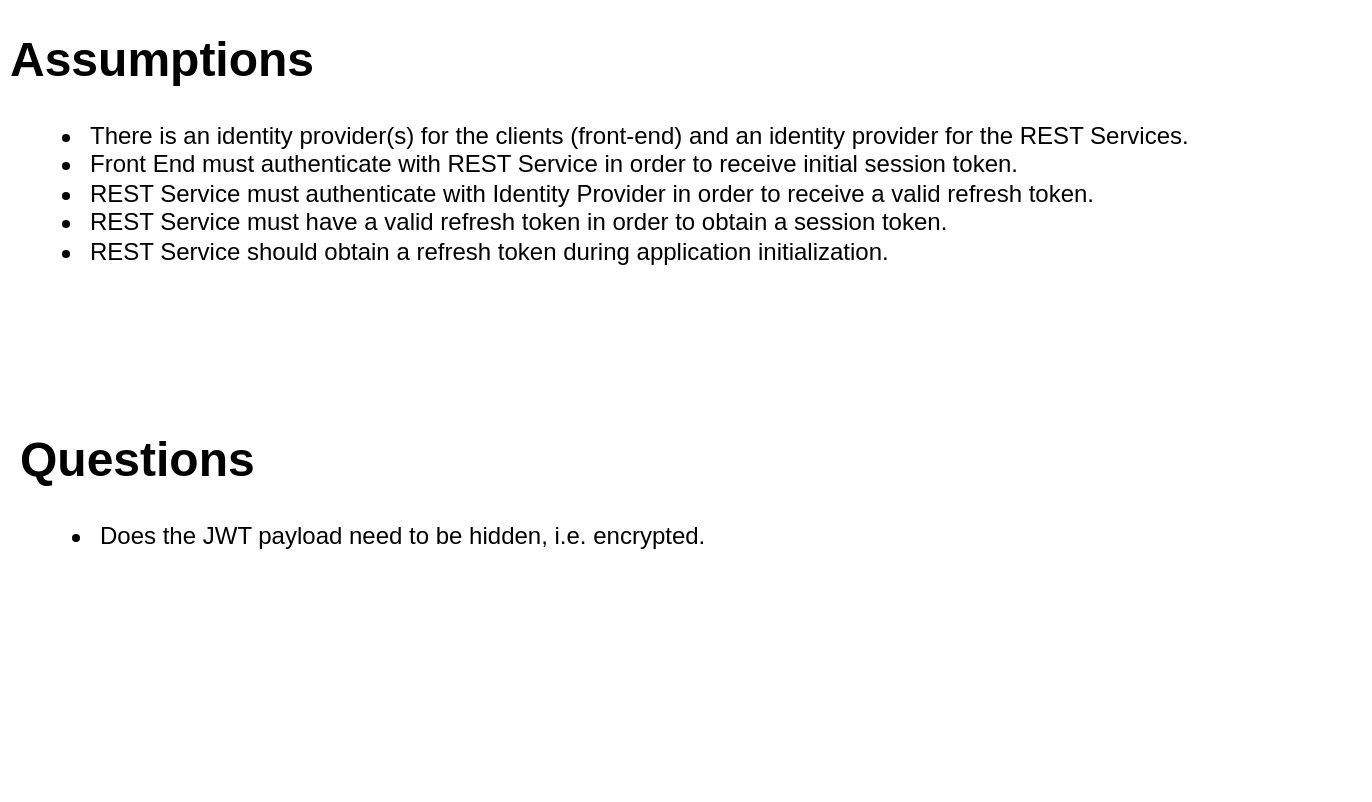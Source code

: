 <mxfile version="12.9.1" type="github" pages="7">
  <diagram id="Tq8mfqG9raLaoOMoVeRM" name="Page-1">
    <mxGraphModel dx="1257" dy="589" grid="1" gridSize="10" guides="1" tooltips="1" connect="1" arrows="1" fold="1" page="1" pageScale="1" pageWidth="850" pageHeight="1100" math="0" shadow="0">
      <root>
        <mxCell id="LMX24DsCuGxOI65b7IrB-0" />
        <mxCell id="LMX24DsCuGxOI65b7IrB-1" parent="LMX24DsCuGxOI65b7IrB-0" />
        <mxCell id="LMX24DsCuGxOI65b7IrB-6" value="&lt;h1&gt;Assumptions&lt;/h1&gt;&lt;div&gt;&lt;ul&gt;&lt;li&gt;There is an identity provider(s) for the clients (front-end) and an identity provider for the REST Services.&lt;/li&gt;&lt;li&gt;Front End must authenticate with REST Service in order to receive initial session token.&lt;/li&gt;&lt;li&gt;REST Service must authenticate with Identity Provider in order to receive a valid refresh token.&lt;/li&gt;&lt;li&gt;REST Service must have a valid refresh token in order to obtain a session token.&lt;/li&gt;&lt;li&gt;REST Service should obtain a refresh token during application initialization.&lt;/li&gt;&lt;/ul&gt;&lt;/div&gt;" style="text;html=1;strokeColor=none;fillColor=none;spacing=5;spacingTop=-20;whiteSpace=wrap;overflow=hidden;rounded=0;" vertex="1" parent="LMX24DsCuGxOI65b7IrB-1">
          <mxGeometry x="80" y="90" width="680" height="190" as="geometry" />
        </mxCell>
        <mxCell id="5WmjWG9pJMHmKz3weGl4-2" value="&lt;h1&gt;Questions&lt;/h1&gt;&lt;div&gt;&lt;ul&gt;&lt;li&gt;Does the JWT payload need to be hidden, i.e. encrypted.&lt;/li&gt;&lt;/ul&gt;&lt;/div&gt;" style="text;html=1;strokeColor=none;fillColor=none;spacing=5;spacingTop=-20;whiteSpace=wrap;overflow=hidden;rounded=0;" vertex="1" parent="LMX24DsCuGxOI65b7IrB-1">
          <mxGeometry x="85" y="290" width="680" height="190" as="geometry" />
        </mxCell>
      </root>
    </mxGraphModel>
  </diagram>
  <diagram id="bHC_hdtBloQYkN8vaMfO" name="Page-2">
    <mxGraphModel dx="1257" dy="589" grid="1" gridSize="10" guides="1" tooltips="1" connect="1" arrows="1" fold="1" page="1" pageScale="1" pageWidth="850" pageHeight="1100" math="0" shadow="0">
      <root>
        <mxCell id="19KVcMTSn0Gf1Bdpy7Tn-0" />
        <mxCell id="19KVcMTSn0Gf1Bdpy7Tn-1" parent="19KVcMTSn0Gf1Bdpy7Tn-0" />
        <mxCell id="_HNoHD4DtGC334iGBO4J-0" value="&lt;ol&gt;&lt;li&gt;Front end makes login request to back end REST service.&lt;/li&gt;&lt;li&gt;REST Service contacts Identity Provider to authenticate front end client.&amp;nbsp; Client authenticates.&lt;/li&gt;&lt;li&gt;REST Service requests a session token from the Token Service. This assumes a valid refresh token is passed in the request.&lt;/li&gt;&lt;li&gt;REST Service returns the session token to the front end in the MTC_Session_Token header.&amp;nbsp;&lt;/li&gt;&lt;/ol&gt;" style="text;strokeColor=none;fillColor=none;html=1;whiteSpace=wrap;verticalAlign=middle;overflow=hidden;" vertex="1" parent="19KVcMTSn0Gf1Bdpy7Tn-1">
          <mxGeometry x="210" y="440" width="660" height="170" as="geometry" />
        </mxCell>
        <mxCell id="_HNoHD4DtGC334iGBO4J-10" value="" style="group" vertex="1" connectable="0" parent="19KVcMTSn0Gf1Bdpy7Tn-1">
          <mxGeometry x="210" y="170" width="570" height="238" as="geometry" />
        </mxCell>
        <mxCell id="19KVcMTSn0Gf1Bdpy7Tn-2" value="Front End" style="rounded=1;whiteSpace=wrap;html=1;" vertex="1" parent="_HNoHD4DtGC334iGBO4J-10">
          <mxGeometry width="120" height="60" as="geometry" />
        </mxCell>
        <mxCell id="19KVcMTSn0Gf1Bdpy7Tn-3" value="REST Service" style="rounded=1;whiteSpace=wrap;html=1;" vertex="1" parent="_HNoHD4DtGC334iGBO4J-10">
          <mxGeometry x="235" width="120" height="60" as="geometry" />
        </mxCell>
        <mxCell id="19KVcMTSn0Gf1Bdpy7Tn-4" value="Token Service" style="rounded=1;whiteSpace=wrap;html=1;" vertex="1" parent="_HNoHD4DtGC334iGBO4J-10">
          <mxGeometry x="235" y="178" width="120" height="60" as="geometry" />
        </mxCell>
        <mxCell id="19KVcMTSn0Gf1Bdpy7Tn-5" value="" style="endArrow=classic;html=1;entryX=0;entryY=0.383;entryDx=0;entryDy=0;entryPerimeter=0;exitX=1.008;exitY=0.367;exitDx=0;exitDy=0;exitPerimeter=0;" edge="1" source="19KVcMTSn0Gf1Bdpy7Tn-2" target="19KVcMTSn0Gf1Bdpy7Tn-3" parent="_HNoHD4DtGC334iGBO4J-10">
          <mxGeometry width="50" height="50" relative="1" as="geometry">
            <mxPoint x="270" y="190" as="sourcePoint" />
            <mxPoint x="320" y="140" as="targetPoint" />
            <Array as="points" />
          </mxGeometry>
        </mxCell>
        <mxCell id="19KVcMTSn0Gf1Bdpy7Tn-6" value="1" style="text;html=1;strokeColor=none;fillColor=none;align=center;verticalAlign=middle;whiteSpace=wrap;rounded=0;" vertex="1" parent="_HNoHD4DtGC334iGBO4J-10">
          <mxGeometry x="125" y="3" width="40" height="20" as="geometry" />
        </mxCell>
        <mxCell id="19KVcMTSn0Gf1Bdpy7Tn-7" value="" style="endArrow=classic;html=1;entryX=1;entryY=0.75;entryDx=0;entryDy=0;exitX=0;exitY=0.75;exitDx=0;exitDy=0;" edge="1" source="19KVcMTSn0Gf1Bdpy7Tn-3" target="19KVcMTSn0Gf1Bdpy7Tn-2" parent="_HNoHD4DtGC334iGBO4J-10">
          <mxGeometry width="50" height="50" relative="1" as="geometry">
            <mxPoint x="250" y="230" as="sourcePoint" />
            <mxPoint x="300" y="180" as="targetPoint" />
          </mxGeometry>
        </mxCell>
        <mxCell id="19KVcMTSn0Gf1Bdpy7Tn-8" value="4" style="text;html=1;strokeColor=none;fillColor=none;align=center;verticalAlign=middle;whiteSpace=wrap;rounded=0;" vertex="1" parent="_HNoHD4DtGC334iGBO4J-10">
          <mxGeometry x="190" y="23" width="40" height="20" as="geometry" />
        </mxCell>
        <mxCell id="19KVcMTSn0Gf1Bdpy7Tn-12" value="" style="group" vertex="1" connectable="0" parent="_HNoHD4DtGC334iGBO4J-10">
          <mxGeometry x="290" y="60" height="118" as="geometry" />
        </mxCell>
        <mxCell id="19KVcMTSn0Gf1Bdpy7Tn-13" value="" style="endArrow=classic;startArrow=classic;html=1;entryX=0.25;entryY=1;entryDx=0;entryDy=0;exitX=0.25;exitY=0;exitDx=0;exitDy=0;" edge="1" parent="19KVcMTSn0Gf1Bdpy7Tn-12">
          <mxGeometry width="50" height="50" relative="1" as="geometry">
            <mxPoint y="118" as="sourcePoint" />
            <mxPoint as="targetPoint" />
          </mxGeometry>
        </mxCell>
        <mxCell id="19KVcMTSn0Gf1Bdpy7Tn-14" value="" style="group" vertex="1" connectable="0" parent="_HNoHD4DtGC334iGBO4J-10">
          <mxGeometry x="258" y="100" width="40" height="20" as="geometry" />
        </mxCell>
        <mxCell id="19KVcMTSn0Gf1Bdpy7Tn-15" value="" style="group" vertex="1" connectable="0" parent="19KVcMTSn0Gf1Bdpy7Tn-14">
          <mxGeometry width="40" height="20" as="geometry" />
        </mxCell>
        <mxCell id="19KVcMTSn0Gf1Bdpy7Tn-16" value="3" style="text;html=1;strokeColor=none;fillColor=none;align=center;verticalAlign=middle;whiteSpace=wrap;rounded=0;" vertex="1" parent="19KVcMTSn0Gf1Bdpy7Tn-15">
          <mxGeometry width="40" height="20" as="geometry" />
        </mxCell>
        <mxCell id="19KVcMTSn0Gf1Bdpy7Tn-22" value="" style="group" vertex="1" connectable="0" parent="_HNoHD4DtGC334iGBO4J-10">
          <mxGeometry x="315" y="100" width="40" height="20" as="geometry" />
        </mxCell>
        <mxCell id="_HNoHD4DtGC334iGBO4J-1" value="Identity Provider" style="rounded=1;whiteSpace=wrap;html=1;" vertex="1" parent="_HNoHD4DtGC334iGBO4J-10">
          <mxGeometry x="450" width="120" height="60" as="geometry" />
        </mxCell>
        <mxCell id="_HNoHD4DtGC334iGBO4J-5" value="" style="endArrow=classic;startArrow=classic;html=1;entryX=0;entryY=0.5;entryDx=0;entryDy=0;exitX=1;exitY=0.5;exitDx=0;exitDy=0;" edge="1" parent="_HNoHD4DtGC334iGBO4J-10" source="19KVcMTSn0Gf1Bdpy7Tn-3" target="_HNoHD4DtGC334iGBO4J-1">
          <mxGeometry width="50" height="50" relative="1" as="geometry">
            <mxPoint x="160" y="260" as="sourcePoint" />
            <mxPoint x="210" y="210" as="targetPoint" />
          </mxGeometry>
        </mxCell>
        <mxCell id="_HNoHD4DtGC334iGBO4J-6" value="" style="group" vertex="1" connectable="0" parent="_HNoHD4DtGC334iGBO4J-10">
          <mxGeometry x="390" y="10" width="40" height="20" as="geometry" />
        </mxCell>
        <mxCell id="_HNoHD4DtGC334iGBO4J-7" value="" style="group" vertex="1" connectable="0" parent="_HNoHD4DtGC334iGBO4J-6">
          <mxGeometry width="40" height="20" as="geometry" />
        </mxCell>
        <mxCell id="_HNoHD4DtGC334iGBO4J-8" value="2" style="text;html=1;strokeColor=none;fillColor=none;align=center;verticalAlign=middle;whiteSpace=wrap;rounded=0;" vertex="1" parent="_HNoHD4DtGC334iGBO4J-7">
          <mxGeometry width="40" height="20" as="geometry" />
        </mxCell>
        <mxCell id="_HNoHD4DtGC334iGBO4J-11" value="&lt;h1&gt;Client Login&lt;/h1&gt;&lt;div&gt;Front end authenticates with REST Server and receives a valid session token.&lt;/div&gt;" style="text;html=1;strokeColor=none;fillColor=none;spacing=5;spacingTop=-20;whiteSpace=wrap;overflow=hidden;rounded=0;" vertex="1" parent="19KVcMTSn0Gf1Bdpy7Tn-1">
          <mxGeometry x="235" y="30" width="765" height="120" as="geometry" />
        </mxCell>
      </root>
    </mxGraphModel>
  </diagram>
  <diagram id="hX7Z7pDQ25rXav-R4XPw" name="Page-3">
    <mxGraphModel dx="1257" dy="589" grid="0" gridSize="10" guides="1" tooltips="1" connect="1" arrows="1" fold="1" page="1" pageScale="1" pageWidth="850" pageHeight="1100" math="0" shadow="0">
      <root>
        <mxCell id="xK-pxaZpcaNck5TdSnGK-0" />
        <mxCell id="xK-pxaZpcaNck5TdSnGK-1" parent="xK-pxaZpcaNck5TdSnGK-0" />
        <mxCell id="LA6kgUto4zAFvb-2sKms-5" value="&lt;ol&gt;&lt;li&gt;Front end makes request to back end REST service.passing session token in MTC_Session_Token header.&lt;/li&gt;&lt;li&gt;REST service calls Token Service to validate the session token. Token is valid.&lt;/li&gt;&lt;li&gt;REST service performs original request from front end and returns the response along with the session token in the MTC_Session_Token header.&amp;nbsp;&lt;/li&gt;&lt;/ol&gt;" style="text;strokeColor=none;fillColor=none;html=1;whiteSpace=wrap;verticalAlign=middle;overflow=hidden;" vertex="1" parent="xK-pxaZpcaNck5TdSnGK-1">
          <mxGeometry x="102" y="474" width="660" height="221" as="geometry" />
        </mxCell>
        <mxCell id="uzxHXH-I0zbjbkn-Rh6W-1" value="&lt;h1&gt;Happy Path&lt;/h1&gt;&lt;div&gt;Front End makes request with valid session token.&lt;/div&gt;" style="text;html=1;strokeColor=none;fillColor=none;spacing=5;spacingTop=-20;whiteSpace=wrap;overflow=hidden;rounded=0;" vertex="1" parent="xK-pxaZpcaNck5TdSnGK-1">
          <mxGeometry x="52" y="31" width="668" height="120" as="geometry" />
        </mxCell>
        <mxCell id="0Kvgui8aSlXz5B35OlJi-0" value="" style="group" vertex="1" connectable="0" parent="xK-pxaZpcaNck5TdSnGK-1">
          <mxGeometry x="208" y="187" width="355" height="238" as="geometry" />
        </mxCell>
        <mxCell id="LA6kgUto4zAFvb-2sKms-0" value="Front End" style="rounded=1;whiteSpace=wrap;html=1;" vertex="1" parent="0Kvgui8aSlXz5B35OlJi-0">
          <mxGeometry width="120" height="60" as="geometry" />
        </mxCell>
        <mxCell id="LA6kgUto4zAFvb-2sKms-1" value="REST Service" style="rounded=1;whiteSpace=wrap;html=1;" vertex="1" parent="0Kvgui8aSlXz5B35OlJi-0">
          <mxGeometry x="235" width="120" height="60" as="geometry" />
        </mxCell>
        <mxCell id="LA6kgUto4zAFvb-2sKms-2" value="Token Service" style="rounded=1;whiteSpace=wrap;html=1;" vertex="1" parent="0Kvgui8aSlXz5B35OlJi-0">
          <mxGeometry x="235" y="178" width="120" height="60" as="geometry" />
        </mxCell>
        <mxCell id="LA6kgUto4zAFvb-2sKms-4" value="" style="endArrow=classic;html=1;entryX=0;entryY=0.383;entryDx=0;entryDy=0;entryPerimeter=0;exitX=1.008;exitY=0.367;exitDx=0;exitDy=0;exitPerimeter=0;" edge="1" source="LA6kgUto4zAFvb-2sKms-0" target="LA6kgUto4zAFvb-2sKms-1" parent="0Kvgui8aSlXz5B35OlJi-0">
          <mxGeometry width="50" height="50" relative="1" as="geometry">
            <mxPoint x="270" y="190" as="sourcePoint" />
            <mxPoint x="320" y="140" as="targetPoint" />
            <Array as="points" />
          </mxGeometry>
        </mxCell>
        <mxCell id="LA6kgUto4zAFvb-2sKms-6" value="1" style="text;html=1;strokeColor=none;fillColor=none;align=center;verticalAlign=middle;whiteSpace=wrap;rounded=0;" vertex="1" parent="0Kvgui8aSlXz5B35OlJi-0">
          <mxGeometry x="125" width="40" height="20" as="geometry" />
        </mxCell>
        <mxCell id="LA6kgUto4zAFvb-2sKms-25" value="" style="endArrow=classic;html=1;entryX=1;entryY=0.75;entryDx=0;entryDy=0;exitX=0;exitY=0.75;exitDx=0;exitDy=0;" edge="1" source="LA6kgUto4zAFvb-2sKms-1" target="LA6kgUto4zAFvb-2sKms-0" parent="0Kvgui8aSlXz5B35OlJi-0">
          <mxGeometry width="50" height="50" relative="1" as="geometry">
            <mxPoint x="250" y="230" as="sourcePoint" />
            <mxPoint x="300" y="180" as="targetPoint" />
          </mxGeometry>
        </mxCell>
        <mxCell id="LA6kgUto4zAFvb-2sKms-27" value="3" style="text;html=1;strokeColor=none;fillColor=none;align=center;verticalAlign=middle;whiteSpace=wrap;rounded=0;" vertex="1" parent="0Kvgui8aSlXz5B35OlJi-0">
          <mxGeometry x="192" y="44" width="40" height="20" as="geometry" />
        </mxCell>
        <mxCell id="LA6kgUto4zAFvb-2sKms-32" value="" style="group" vertex="1" connectable="0" parent="0Kvgui8aSlXz5B35OlJi-0">
          <mxGeometry x="263" y="109" width="40" height="20" as="geometry" />
        </mxCell>
        <mxCell id="LA6kgUto4zAFvb-2sKms-29" value="2" style="text;html=1;strokeColor=none;fillColor=none;align=center;verticalAlign=middle;whiteSpace=wrap;rounded=0;" vertex="1" parent="LA6kgUto4zAFvb-2sKms-32">
          <mxGeometry width="40" height="20" as="geometry" />
        </mxCell>
        <mxCell id="LA6kgUto4zAFvb-2sKms-20" value="" style="endArrow=classic;startArrow=classic;html=1;exitX=0.5;exitY=0;exitDx=0;exitDy=0;entryX=0.5;entryY=1;entryDx=0;entryDy=0;" edge="1" source="LA6kgUto4zAFvb-2sKms-2" target="LA6kgUto4zAFvb-2sKms-1" parent="0Kvgui8aSlXz5B35OlJi-0">
          <mxGeometry width="50" height="50" relative="1" as="geometry">
            <mxPoint x="504" y="379" as="sourcePoint" />
            <mxPoint x="554" y="329" as="targetPoint" />
          </mxGeometry>
        </mxCell>
      </root>
    </mxGraphModel>
  </diagram>
  <diagram id="O4rin7bdK9JEY1wDee-Q" name="Page-4">
    <mxGraphModel dx="1257" dy="589" grid="1" gridSize="10" guides="1" tooltips="1" connect="1" arrows="1" fold="1" page="1" pageScale="1" pageWidth="850" pageHeight="1100" math="0" shadow="0">
      <root>
        <mxCell id="iUE7A_emLuaThljLKdso-0" />
        <mxCell id="iUE7A_emLuaThljLKdso-1" parent="iUE7A_emLuaThljLKdso-0" />
        <mxCell id="hcPdFpy7kEEmo6dS2rD3-0" value="&lt;ol&gt;&lt;li&gt;REST Service makes request to Token Service to obtain a refresh token passing credentials.&lt;/li&gt;&lt;li&gt;Token Service contacts Identity Provider to establish the authenticity of the REST Service.&lt;/li&gt;&lt;li&gt;REST Service authenticates successfully and a refresh token is created and returned to the REST Service.&lt;/li&gt;&lt;/ol&gt;" style="text;strokeColor=none;fillColor=none;html=1;whiteSpace=wrap;verticalAlign=middle;overflow=hidden;" vertex="1" parent="iUE7A_emLuaThljLKdso-1">
          <mxGeometry x="95" y="490" width="660" height="200" as="geometry" />
        </mxCell>
        <mxCell id="Xb91MnzKyJjMcmMXPlFd-11" value="&lt;h1&gt;Refresh Token&lt;/h1&gt;&lt;div&gt;REST Service obtains valid refresh token&lt;/div&gt;" style="text;html=1;strokeColor=none;fillColor=none;spacing=5;spacingTop=-20;whiteSpace=wrap;overflow=hidden;rounded=0;" vertex="1" parent="iUE7A_emLuaThljLKdso-1">
          <mxGeometry x="230" y="30" width="490" height="120" as="geometry" />
        </mxCell>
        <mxCell id="GyndqOYGPeDUBfYIRtxH-35" value="" style="group" vertex="1" connectable="0" parent="iUE7A_emLuaThljLKdso-1">
          <mxGeometry x="210" y="170" width="410" height="260" as="geometry" />
        </mxCell>
        <mxCell id="GyndqOYGPeDUBfYIRtxH-2" value="REST Service" style="rounded=1;whiteSpace=wrap;html=1;" vertex="1" parent="GyndqOYGPeDUBfYIRtxH-35">
          <mxGeometry x="15" width="120" height="60" as="geometry" />
        </mxCell>
        <mxCell id="GyndqOYGPeDUBfYIRtxH-3" value="Token Service" style="rounded=1;whiteSpace=wrap;html=1;" vertex="1" parent="GyndqOYGPeDUBfYIRtxH-35">
          <mxGeometry x="15" y="200" width="120" height="60" as="geometry" />
        </mxCell>
        <mxCell id="GyndqOYGPeDUBfYIRtxH-4" value="Identity Provider" style="rounded=1;whiteSpace=wrap;html=1;" vertex="1" parent="GyndqOYGPeDUBfYIRtxH-35">
          <mxGeometry x="290" y="200" width="120" height="60" as="geometry" />
        </mxCell>
        <mxCell id="GyndqOYGPeDUBfYIRtxH-11" value="" style="group" vertex="1" connectable="0" parent="GyndqOYGPeDUBfYIRtxH-35">
          <mxGeometry x="220" y="210" width="40" height="20" as="geometry" />
        </mxCell>
        <mxCell id="GyndqOYGPeDUBfYIRtxH-12" value="2" style="text;html=1;strokeColor=none;fillColor=none;align=center;verticalAlign=middle;whiteSpace=wrap;rounded=0;" vertex="1" parent="GyndqOYGPeDUBfYIRtxH-11">
          <mxGeometry width="40" height="20" as="geometry" />
        </mxCell>
        <mxCell id="GyndqOYGPeDUBfYIRtxH-15" value="" style="group" vertex="1" connectable="0" parent="GyndqOYGPeDUBfYIRtxH-35">
          <mxGeometry x="149" y="150" width="41" height="50" as="geometry" />
        </mxCell>
        <mxCell id="GyndqOYGPeDUBfYIRtxH-19" value="" style="endArrow=classic;startArrow=classic;html=1;entryX=0;entryY=0.5;entryDx=0;entryDy=0;exitX=1;exitY=0.5;exitDx=0;exitDy=0;" edge="1" parent="GyndqOYGPeDUBfYIRtxH-35" source="GyndqOYGPeDUBfYIRtxH-3" target="GyndqOYGPeDUBfYIRtxH-4">
          <mxGeometry width="50" height="50" relative="1" as="geometry">
            <mxPoint x="90" y="270" as="sourcePoint" />
            <mxPoint x="140" y="220" as="targetPoint" />
          </mxGeometry>
        </mxCell>
        <mxCell id="GyndqOYGPeDUBfYIRtxH-28" value="" style="endArrow=classic;html=1;exitX=0.25;exitY=1;exitDx=0;exitDy=0;entryX=0.25;entryY=0;entryDx=0;entryDy=0;" edge="1" parent="GyndqOYGPeDUBfYIRtxH-35" source="GyndqOYGPeDUBfYIRtxH-2" target="GyndqOYGPeDUBfYIRtxH-3">
          <mxGeometry width="50" height="50" relative="1" as="geometry">
            <mxPoint x="110" y="260" as="sourcePoint" />
            <mxPoint x="160" y="210" as="targetPoint" />
          </mxGeometry>
        </mxCell>
        <mxCell id="GyndqOYGPeDUBfYIRtxH-29" value="" style="endArrow=classic;html=1;entryX=0.75;entryY=1;entryDx=0;entryDy=0;exitX=0.75;exitY=0;exitDx=0;exitDy=0;" edge="1" parent="GyndqOYGPeDUBfYIRtxH-35" source="GyndqOYGPeDUBfYIRtxH-3" target="GyndqOYGPeDUBfYIRtxH-2">
          <mxGeometry width="50" height="50" relative="1" as="geometry">
            <mxPoint x="105" y="190" as="sourcePoint" />
            <mxPoint x="160" y="210" as="targetPoint" />
          </mxGeometry>
        </mxCell>
        <mxCell id="GyndqOYGPeDUBfYIRtxH-30" value="" style="group" vertex="1" connectable="0" parent="GyndqOYGPeDUBfYIRtxH-35">
          <mxGeometry y="70" width="40" height="20" as="geometry" />
        </mxCell>
        <mxCell id="GyndqOYGPeDUBfYIRtxH-31" value="1" style="text;html=1;strokeColor=none;fillColor=none;align=center;verticalAlign=middle;whiteSpace=wrap;rounded=0;" vertex="1" parent="GyndqOYGPeDUBfYIRtxH-30">
          <mxGeometry x="15" width="40" height="20" as="geometry" />
        </mxCell>
        <mxCell id="GyndqOYGPeDUBfYIRtxH-32" value="" style="group" vertex="1" connectable="0" parent="GyndqOYGPeDUBfYIRtxH-35">
          <mxGeometry x="70" y="170" width="40" height="20" as="geometry" />
        </mxCell>
        <mxCell id="GyndqOYGPeDUBfYIRtxH-33" value="3" style="text;html=1;strokeColor=none;fillColor=none;align=center;verticalAlign=middle;whiteSpace=wrap;rounded=0;" vertex="1" parent="GyndqOYGPeDUBfYIRtxH-32">
          <mxGeometry width="40" height="20" as="geometry" />
        </mxCell>
      </root>
    </mxGraphModel>
  </diagram>
  <diagram id="WyOUQ7qlhdTHr7g6AVTs" name="Page-5">
    <mxGraphModel dx="1257" dy="589" grid="1" gridSize="10" guides="1" tooltips="1" connect="1" arrows="1" fold="1" page="1" pageScale="1" pageWidth="850" pageHeight="1100" math="0" shadow="0">
      <root>
        <mxCell id="wpdsV5_guRFGMpg4yvnv-0" />
        <mxCell id="wpdsV5_guRFGMpg4yvnv-1" parent="wpdsV5_guRFGMpg4yvnv-0" />
        <mxCell id="gKL78CxTFTfL4P0MDjZY-0" value="&lt;h1&gt;Session Token&lt;/h1&gt;&lt;div&gt;REST Service obtains valid session token on the client&#39;s behalf&lt;/div&gt;" style="text;html=1;strokeColor=none;fillColor=none;spacing=5;spacingTop=-20;whiteSpace=wrap;overflow=hidden;rounded=0;" vertex="1" parent="wpdsV5_guRFGMpg4yvnv-1">
          <mxGeometry x="185" y="40" width="490" height="120" as="geometry" />
        </mxCell>
        <mxCell id="gKL78CxTFTfL4P0MDjZY-15" value="&lt;ol&gt;&lt;li&gt;REST Service makes request to Token Service to obtain a session token. A valid refresh token must be passed in a header.&lt;/li&gt;&lt;li&gt;Token Service validates the refresh token and a session token is created and returned to the REST Service.&lt;/li&gt;&lt;/ol&gt;" style="text;strokeColor=none;fillColor=none;html=1;whiteSpace=wrap;verticalAlign=middle;overflow=hidden;" vertex="1" parent="wpdsV5_guRFGMpg4yvnv-1">
          <mxGeometry x="50" y="500" width="660" height="200" as="geometry" />
        </mxCell>
        <mxCell id="gKL78CxTFTfL4P0MDjZY-17" value="" style="group" vertex="1" connectable="0" parent="wpdsV5_guRFGMpg4yvnv-1">
          <mxGeometry x="280" y="180" width="190" height="260" as="geometry" />
        </mxCell>
        <mxCell id="gKL78CxTFTfL4P0MDjZY-16" value="" style="group" vertex="1" connectable="0" parent="gKL78CxTFTfL4P0MDjZY-17">
          <mxGeometry width="190" height="260" as="geometry" />
        </mxCell>
        <mxCell id="gKL78CxTFTfL4P0MDjZY-7" value="" style="group" vertex="1" connectable="0" parent="gKL78CxTFTfL4P0MDjZY-16">
          <mxGeometry x="149" y="150" width="41" height="50" as="geometry" />
        </mxCell>
        <mxCell id="gKL78CxTFTfL4P0MDjZY-20" value="" style="group" vertex="1" connectable="0" parent="gKL78CxTFTfL4P0MDjZY-16">
          <mxGeometry width="135" height="260" as="geometry" />
        </mxCell>
        <mxCell id="gKL78CxTFTfL4P0MDjZY-2" value="REST Service" style="rounded=1;whiteSpace=wrap;html=1;" vertex="1" parent="gKL78CxTFTfL4P0MDjZY-20">
          <mxGeometry x="15" width="120" height="60" as="geometry" />
        </mxCell>
        <mxCell id="gKL78CxTFTfL4P0MDjZY-3" value="Token Service" style="rounded=1;whiteSpace=wrap;html=1;" vertex="1" parent="gKL78CxTFTfL4P0MDjZY-20">
          <mxGeometry x="15" y="200" width="120" height="60" as="geometry" />
        </mxCell>
        <mxCell id="gKL78CxTFTfL4P0MDjZY-9" value="" style="endArrow=classic;html=1;exitX=0.25;exitY=1;exitDx=0;exitDy=0;entryX=0.25;entryY=0;entryDx=0;entryDy=0;" edge="1" parent="gKL78CxTFTfL4P0MDjZY-20" source="gKL78CxTFTfL4P0MDjZY-2" target="gKL78CxTFTfL4P0MDjZY-3">
          <mxGeometry width="50" height="50" relative="1" as="geometry">
            <mxPoint x="110" y="260" as="sourcePoint" />
            <mxPoint x="160" y="210" as="targetPoint" />
          </mxGeometry>
        </mxCell>
        <mxCell id="gKL78CxTFTfL4P0MDjZY-10" value="" style="endArrow=classic;html=1;entryX=0.75;entryY=1;entryDx=0;entryDy=0;exitX=0.75;exitY=0;exitDx=0;exitDy=0;" edge="1" parent="gKL78CxTFTfL4P0MDjZY-20" source="gKL78CxTFTfL4P0MDjZY-3" target="gKL78CxTFTfL4P0MDjZY-2">
          <mxGeometry width="50" height="50" relative="1" as="geometry">
            <mxPoint x="105" y="190" as="sourcePoint" />
            <mxPoint x="160" y="210" as="targetPoint" />
          </mxGeometry>
        </mxCell>
        <mxCell id="gKL78CxTFTfL4P0MDjZY-11" value="" style="group" vertex="1" connectable="0" parent="gKL78CxTFTfL4P0MDjZY-20">
          <mxGeometry y="70" width="40" height="20" as="geometry" />
        </mxCell>
        <mxCell id="gKL78CxTFTfL4P0MDjZY-12" value="1" style="text;html=1;strokeColor=none;fillColor=none;align=center;verticalAlign=middle;whiteSpace=wrap;rounded=0;" vertex="1" parent="gKL78CxTFTfL4P0MDjZY-11">
          <mxGeometry x="15" width="40" height="20" as="geometry" />
        </mxCell>
        <mxCell id="gKL78CxTFTfL4P0MDjZY-18" value="2" style="text;html=1;strokeColor=none;fillColor=none;align=center;verticalAlign=middle;whiteSpace=wrap;rounded=0;" vertex="1" parent="gKL78CxTFTfL4P0MDjZY-20">
          <mxGeometry x="75" y="165" width="40" height="20" as="geometry" />
        </mxCell>
      </root>
    </mxGraphModel>
  </diagram>
  <diagram id="a1t-vFGj26-b9mch09gw" name="Page-6">
    <mxGraphModel dx="1257" dy="589" grid="1" gridSize="10" guides="1" tooltips="1" connect="1" arrows="1" fold="1" page="1" pageScale="1" pageWidth="850" pageHeight="1100" math="0" shadow="0">
      <root>
        <mxCell id="q4DHuXecFfXwJoX9y9qo-0" />
        <mxCell id="q4DHuXecFfXwJoX9y9qo-1" parent="q4DHuXecFfXwJoX9y9qo-0" />
        <mxCell id="q4DHuXecFfXwJoX9y9qo-2" value="&lt;ol&gt;&lt;li&gt;Front end makes request to back end REST service passing session token in MTC_Session_Token header.&lt;/li&gt;&lt;li&gt;REST Service makes call to Token Service to validate the session token. The token has expired.&lt;/li&gt;&lt;li&gt;REST Service makes request to Token Service to obtain a new session token. A valid refresh token is passed the request.&lt;/li&gt;&lt;li&gt;REST service performs original request from front end and returns the response along with the new session token in the MTC_Session_Token header.&amp;nbsp;&lt;/li&gt;&lt;/ol&gt;" style="text;strokeColor=none;fillColor=none;html=1;whiteSpace=wrap;verticalAlign=middle;overflow=hidden;" vertex="1" parent="q4DHuXecFfXwJoX9y9qo-1">
          <mxGeometry x="218" y="506" width="660" height="170" as="geometry" />
        </mxCell>
        <mxCell id="q4DHuXecFfXwJoX9y9qo-3" value="&lt;h1&gt;Expired Session Token&lt;/h1&gt;&lt;div&gt;Front end makes request with an expired session token.&amp;nbsp;&lt;/div&gt;" style="text;html=1;strokeColor=none;fillColor=none;spacing=5;spacingTop=-20;whiteSpace=wrap;overflow=hidden;rounded=0;" vertex="1" parent="q4DHuXecFfXwJoX9y9qo-1">
          <mxGeometry x="200" y="30" width="428" height="120" as="geometry" />
        </mxCell>
        <mxCell id="bQLh43tq0nr8Qm_e457J-3" value="" style="group" vertex="1" connectable="0" parent="q4DHuXecFfXwJoX9y9qo-1">
          <mxGeometry x="270" y="219" width="355" height="238" as="geometry" />
        </mxCell>
        <mxCell id="q4DHuXecFfXwJoX9y9qo-6" value="Front End" style="rounded=1;whiteSpace=wrap;html=1;" vertex="1" parent="bQLh43tq0nr8Qm_e457J-3">
          <mxGeometry width="120" height="60" as="geometry" />
        </mxCell>
        <mxCell id="q4DHuXecFfXwJoX9y9qo-7" value="REST Service" style="rounded=1;whiteSpace=wrap;html=1;" vertex="1" parent="bQLh43tq0nr8Qm_e457J-3">
          <mxGeometry x="235" width="120" height="60" as="geometry" />
        </mxCell>
        <mxCell id="q4DHuXecFfXwJoX9y9qo-8" value="Token Service" style="rounded=1;whiteSpace=wrap;html=1;" vertex="1" parent="bQLh43tq0nr8Qm_e457J-3">
          <mxGeometry x="235" y="178" width="120" height="60" as="geometry" />
        </mxCell>
        <mxCell id="q4DHuXecFfXwJoX9y9qo-9" value="" style="endArrow=classic;html=1;exitX=1.008;exitY=0.367;exitDx=0;exitDy=0;exitPerimeter=0;" edge="1" parent="bQLh43tq0nr8Qm_e457J-3" source="q4DHuXecFfXwJoX9y9qo-6">
          <mxGeometry width="50" height="50" relative="1" as="geometry">
            <mxPoint x="270" y="190" as="sourcePoint" />
            <mxPoint x="235" y="21" as="targetPoint" />
            <Array as="points" />
          </mxGeometry>
        </mxCell>
        <mxCell id="q4DHuXecFfXwJoX9y9qo-10" value="1" style="text;html=1;strokeColor=none;fillColor=none;align=center;verticalAlign=middle;whiteSpace=wrap;rounded=0;" vertex="1" parent="bQLh43tq0nr8Qm_e457J-3">
          <mxGeometry x="125" y="3" width="40" height="20" as="geometry" />
        </mxCell>
        <mxCell id="q4DHuXecFfXwJoX9y9qo-12" value="" style="group" vertex="1" connectable="0" parent="bQLh43tq0nr8Qm_e457J-3">
          <mxGeometry x="235" y="100" width="40" height="20" as="geometry" />
        </mxCell>
        <mxCell id="q4DHuXecFfXwJoX9y9qo-13" value="2" style="text;html=1;strokeColor=none;fillColor=none;align=center;verticalAlign=middle;whiteSpace=wrap;rounded=0;" vertex="1" parent="q4DHuXecFfXwJoX9y9qo-12">
          <mxGeometry width="40" height="20" as="geometry" />
        </mxCell>
        <mxCell id="q4DHuXecFfXwJoX9y9qo-14" value="" style="endArrow=classic;html=1;entryX=1;entryY=0.75;entryDx=0;entryDy=0;exitX=0;exitY=0.75;exitDx=0;exitDy=0;" edge="1" parent="bQLh43tq0nr8Qm_e457J-3" source="q4DHuXecFfXwJoX9y9qo-7" target="q4DHuXecFfXwJoX9y9qo-6">
          <mxGeometry width="50" height="50" relative="1" as="geometry">
            <mxPoint x="250" y="230" as="sourcePoint" />
            <mxPoint x="300" y="180" as="targetPoint" />
          </mxGeometry>
        </mxCell>
        <mxCell id="q4DHuXecFfXwJoX9y9qo-15" value="4" style="text;html=1;strokeColor=none;fillColor=none;align=center;verticalAlign=middle;whiteSpace=wrap;rounded=0;" vertex="1" parent="bQLh43tq0nr8Qm_e457J-3">
          <mxGeometry x="190" y="23" width="40" height="20" as="geometry" />
        </mxCell>
        <mxCell id="q4DHuXecFfXwJoX9y9qo-16" value="" style="endArrow=classic;startArrow=classic;html=1;entryX=0.25;entryY=1;entryDx=0;entryDy=0;exitX=0.25;exitY=0;exitDx=0;exitDy=0;" edge="1" parent="bQLh43tq0nr8Qm_e457J-3" source="q4DHuXecFfXwJoX9y9qo-8" target="q4DHuXecFfXwJoX9y9qo-7">
          <mxGeometry width="50" height="50" relative="1" as="geometry">
            <mxPoint x="285" y="220" as="sourcePoint" />
            <mxPoint x="335" y="170" as="targetPoint" />
          </mxGeometry>
        </mxCell>
        <mxCell id="bQLh43tq0nr8Qm_e457J-0" value="" style="endArrow=classic;startArrow=classic;html=1;entryX=0.25;entryY=1;entryDx=0;entryDy=0;exitX=0.25;exitY=0;exitDx=0;exitDy=0;" edge="1" parent="bQLh43tq0nr8Qm_e457J-3">
          <mxGeometry width="50" height="50" relative="1" as="geometry">
            <mxPoint x="310" y="178" as="sourcePoint" />
            <mxPoint x="310" y="60" as="targetPoint" />
          </mxGeometry>
        </mxCell>
        <mxCell id="bQLh43tq0nr8Qm_e457J-1" value="" style="group" vertex="1" connectable="0" parent="bQLh43tq0nr8Qm_e457J-3">
          <mxGeometry x="280" y="100" width="40" height="20" as="geometry" />
        </mxCell>
        <mxCell id="bQLh43tq0nr8Qm_e457J-2" value="3" style="text;html=1;strokeColor=none;fillColor=none;align=center;verticalAlign=middle;whiteSpace=wrap;rounded=0;" vertex="1" parent="bQLh43tq0nr8Qm_e457J-1">
          <mxGeometry width="40" height="20" as="geometry" />
        </mxCell>
      </root>
    </mxGraphModel>
  </diagram>
  <diagram id="v7oNn9dOw77Xhit6KlZG" name="Page-7">
    <mxGraphModel dx="1257" dy="589" grid="1" gridSize="10" guides="1" tooltips="1" connect="1" arrows="1" fold="1" page="1" pageScale="1" pageWidth="850" pageHeight="1100" math="0" shadow="0">
      <root>
        <mxCell id="A7W6yb4qnOEIeNbxXg5Z-0" />
        <mxCell id="A7W6yb4qnOEIeNbxXg5Z-1" parent="A7W6yb4qnOEIeNbxXg5Z-0" />
        <mxCell id="A7W6yb4qnOEIeNbxXg5Z-2" value="&lt;ol&gt;&lt;li&gt;Front end makes request to back end REST service.&lt;/li&gt;&lt;li&gt;REST Service makes call to Token Service to validate the session token. The token has expired.&lt;/li&gt;&lt;li&gt;REST Service makes request to Token Service to obtain a new session token passing the refresh token in a header. The refresh token has expired.&lt;/li&gt;&lt;li&gt;REST Service calls the Token Service to obtain a new refresh token. (see Refresh Token on page 4).&lt;/li&gt;&lt;li&gt;REST Service calls Token Service to get a new session token. (see Session Token on page 5).&lt;/li&gt;&lt;li&gt;REST service performs original request from front end and returns the response along with the new session token in the MTC_Session_Token header.&amp;nbsp;&lt;/li&gt;&lt;/ol&gt;" style="text;strokeColor=none;fillColor=none;html=1;whiteSpace=wrap;verticalAlign=middle;overflow=hidden;" vertex="1" parent="A7W6yb4qnOEIeNbxXg5Z-1">
          <mxGeometry x="158" y="566" width="660" height="170" as="geometry" />
        </mxCell>
        <mxCell id="A7W6yb4qnOEIeNbxXg5Z-3" value="&lt;h1&gt;Expired Session &amp;amp; Expired Refresh Token&lt;/h1&gt;&lt;div&gt;Front end makes request with an expired session token.&amp;nbsp; The refresh token is also expired.&lt;/div&gt;" style="text;html=1;strokeColor=none;fillColor=none;spacing=5;spacingTop=-20;whiteSpace=wrap;overflow=hidden;rounded=0;" vertex="1" parent="A7W6yb4qnOEIeNbxXg5Z-1">
          <mxGeometry x="140" y="90" width="428" height="120" as="geometry" />
        </mxCell>
        <mxCell id="A7W6yb4qnOEIeNbxXg5Z-5" value="Front End" style="rounded=1;whiteSpace=wrap;html=1;" vertex="1" parent="A7W6yb4qnOEIeNbxXg5Z-1">
          <mxGeometry x="210" y="279" width="120" height="60" as="geometry" />
        </mxCell>
        <mxCell id="A7W6yb4qnOEIeNbxXg5Z-6" value="REST Service" style="rounded=1;whiteSpace=wrap;html=1;" vertex="1" parent="A7W6yb4qnOEIeNbxXg5Z-1">
          <mxGeometry x="445" y="279" width="120" height="60" as="geometry" />
        </mxCell>
        <mxCell id="A7W6yb4qnOEIeNbxXg5Z-7" value="Token Service" style="rounded=1;whiteSpace=wrap;html=1;" vertex="1" parent="A7W6yb4qnOEIeNbxXg5Z-1">
          <mxGeometry x="445" y="457" width="120" height="60" as="geometry" />
        </mxCell>
        <mxCell id="A7W6yb4qnOEIeNbxXg5Z-8" value="" style="endArrow=classic;html=1;entryX=0;entryY=0.383;entryDx=0;entryDy=0;entryPerimeter=0;exitX=1.008;exitY=0.367;exitDx=0;exitDy=0;exitPerimeter=0;" edge="1" parent="A7W6yb4qnOEIeNbxXg5Z-1" source="A7W6yb4qnOEIeNbxXg5Z-5" target="A7W6yb4qnOEIeNbxXg5Z-6">
          <mxGeometry width="50" height="50" relative="1" as="geometry">
            <mxPoint x="480" y="469" as="sourcePoint" />
            <mxPoint x="530" y="419" as="targetPoint" />
            <Array as="points" />
          </mxGeometry>
        </mxCell>
        <mxCell id="A7W6yb4qnOEIeNbxXg5Z-9" value="1" style="text;html=1;strokeColor=none;fillColor=none;align=center;verticalAlign=middle;whiteSpace=wrap;rounded=0;" vertex="1" parent="A7W6yb4qnOEIeNbxXg5Z-1">
          <mxGeometry x="335" y="282" width="40" height="20" as="geometry" />
        </mxCell>
        <mxCell id="A7W6yb4qnOEIeNbxXg5Z-12" value="" style="endArrow=classic;html=1;entryX=1;entryY=0.75;entryDx=0;entryDy=0;exitX=0;exitY=0.75;exitDx=0;exitDy=0;" edge="1" parent="A7W6yb4qnOEIeNbxXg5Z-1" source="A7W6yb4qnOEIeNbxXg5Z-6" target="A7W6yb4qnOEIeNbxXg5Z-5">
          <mxGeometry width="50" height="50" relative="1" as="geometry">
            <mxPoint x="460" y="509" as="sourcePoint" />
            <mxPoint x="510" y="459" as="targetPoint" />
          </mxGeometry>
        </mxCell>
        <mxCell id="A7W6yb4qnOEIeNbxXg5Z-13" value="6" style="text;html=1;strokeColor=none;fillColor=none;align=center;verticalAlign=middle;whiteSpace=wrap;rounded=0;" vertex="1" parent="A7W6yb4qnOEIeNbxXg5Z-1">
          <mxGeometry x="400" y="302" width="40" height="20" as="geometry" />
        </mxCell>
        <mxCell id="A7W6yb4qnOEIeNbxXg5Z-10" value="" style="group" vertex="1" connectable="0" parent="A7W6yb4qnOEIeNbxXg5Z-1">
          <mxGeometry x="440" y="379" width="40" height="20" as="geometry" />
        </mxCell>
        <mxCell id="A7W6yb4qnOEIeNbxXg5Z-11" value="2" style="text;html=1;strokeColor=none;fillColor=none;align=center;verticalAlign=middle;whiteSpace=wrap;rounded=0;" vertex="1" parent="A7W6yb4qnOEIeNbxXg5Z-10">
          <mxGeometry width="40" height="20" as="geometry" />
        </mxCell>
        <mxCell id="A7W6yb4qnOEIeNbxXg5Z-14" value="" style="endArrow=classic;startArrow=classic;html=1;entryX=0.25;entryY=1;entryDx=0;entryDy=0;exitX=0.25;exitY=0;exitDx=0;exitDy=0;" edge="1" parent="A7W6yb4qnOEIeNbxXg5Z-1" source="A7W6yb4qnOEIeNbxXg5Z-7" target="A7W6yb4qnOEIeNbxXg5Z-6">
          <mxGeometry width="50" height="50" relative="1" as="geometry">
            <mxPoint x="475" y="499" as="sourcePoint" />
            <mxPoint x="525" y="449" as="targetPoint" />
          </mxGeometry>
        </mxCell>
        <mxCell id="A7W6yb4qnOEIeNbxXg5Z-20" value="" style="group" vertex="1" connectable="0" parent="A7W6yb4qnOEIeNbxXg5Z-1">
          <mxGeometry x="500" y="339" height="118" as="geometry" />
        </mxCell>
        <mxCell id="A7W6yb4qnOEIeNbxXg5Z-15" value="" style="endArrow=classic;startArrow=classic;html=1;entryX=0.25;entryY=1;entryDx=0;entryDy=0;exitX=0.25;exitY=0;exitDx=0;exitDy=0;" edge="1" parent="A7W6yb4qnOEIeNbxXg5Z-20">
          <mxGeometry width="50" height="50" relative="1" as="geometry">
            <mxPoint y="118" as="sourcePoint" />
            <mxPoint as="targetPoint" />
          </mxGeometry>
        </mxCell>
        <mxCell id="A7W6yb4qnOEIeNbxXg5Z-21" value="" style="group" vertex="1" connectable="0" parent="A7W6yb4qnOEIeNbxXg5Z-1">
          <mxGeometry x="468" y="379" width="40" height="20" as="geometry" />
        </mxCell>
        <mxCell id="A7W6yb4qnOEIeNbxXg5Z-16" value="" style="group" vertex="1" connectable="0" parent="A7W6yb4qnOEIeNbxXg5Z-21">
          <mxGeometry width="40" height="20" as="geometry" />
        </mxCell>
        <mxCell id="A7W6yb4qnOEIeNbxXg5Z-17" value="3" style="text;html=1;strokeColor=none;fillColor=none;align=center;verticalAlign=middle;whiteSpace=wrap;rounded=0;" vertex="1" parent="A7W6yb4qnOEIeNbxXg5Z-16">
          <mxGeometry width="40" height="20" as="geometry" />
        </mxCell>
        <mxCell id="A7W6yb4qnOEIeNbxXg5Z-22" value="" style="endArrow=classic;startArrow=classic;html=1;entryX=0.25;entryY=1;entryDx=0;entryDy=0;exitX=0.25;exitY=0;exitDx=0;exitDy=0;" edge="1" parent="A7W6yb4qnOEIeNbxXg5Z-1">
          <mxGeometry width="50" height="50" relative="1" as="geometry">
            <mxPoint x="530" y="457" as="sourcePoint" />
            <mxPoint x="530" y="339" as="targetPoint" />
          </mxGeometry>
        </mxCell>
        <mxCell id="A7W6yb4qnOEIeNbxXg5Z-23" value="" style="group" vertex="1" connectable="0" parent="A7W6yb4qnOEIeNbxXg5Z-1">
          <mxGeometry x="500" y="379" width="40" height="20" as="geometry" />
        </mxCell>
        <mxCell id="A7W6yb4qnOEIeNbxXg5Z-24" value="" style="group" vertex="1" connectable="0" parent="A7W6yb4qnOEIeNbxXg5Z-23">
          <mxGeometry width="40" height="20" as="geometry" />
        </mxCell>
        <mxCell id="A7W6yb4qnOEIeNbxXg5Z-25" value="4" style="text;html=1;strokeColor=none;fillColor=none;align=center;verticalAlign=middle;whiteSpace=wrap;rounded=0;" vertex="1" parent="A7W6yb4qnOEIeNbxXg5Z-24">
          <mxGeometry width="40" height="20" as="geometry" />
        </mxCell>
        <mxCell id="A7W6yb4qnOEIeNbxXg5Z-26" value="" style="endArrow=classic;startArrow=classic;html=1;entryX=0.25;entryY=1;entryDx=0;entryDy=0;exitX=0.25;exitY=0;exitDx=0;exitDy=0;" edge="1" parent="A7W6yb4qnOEIeNbxXg5Z-1">
          <mxGeometry width="50" height="50" relative="1" as="geometry">
            <mxPoint x="550" y="457" as="sourcePoint" />
            <mxPoint x="550" y="339" as="targetPoint" />
          </mxGeometry>
        </mxCell>
        <mxCell id="A7W6yb4qnOEIeNbxXg5Z-28" value="" style="group" vertex="1" connectable="0" parent="A7W6yb4qnOEIeNbxXg5Z-1">
          <mxGeometry x="525" y="379" width="40" height="20" as="geometry" />
        </mxCell>
        <mxCell id="A7W6yb4qnOEIeNbxXg5Z-29" value="" style="group" vertex="1" connectable="0" parent="A7W6yb4qnOEIeNbxXg5Z-28">
          <mxGeometry width="40" height="20" as="geometry" />
        </mxCell>
        <mxCell id="A7W6yb4qnOEIeNbxXg5Z-30" value="5" style="text;html=1;strokeColor=none;fillColor=none;align=center;verticalAlign=middle;whiteSpace=wrap;rounded=0;" vertex="1" parent="A7W6yb4qnOEIeNbxXg5Z-29">
          <mxGeometry width="40" height="20" as="geometry" />
        </mxCell>
      </root>
    </mxGraphModel>
  </diagram>
</mxfile>
